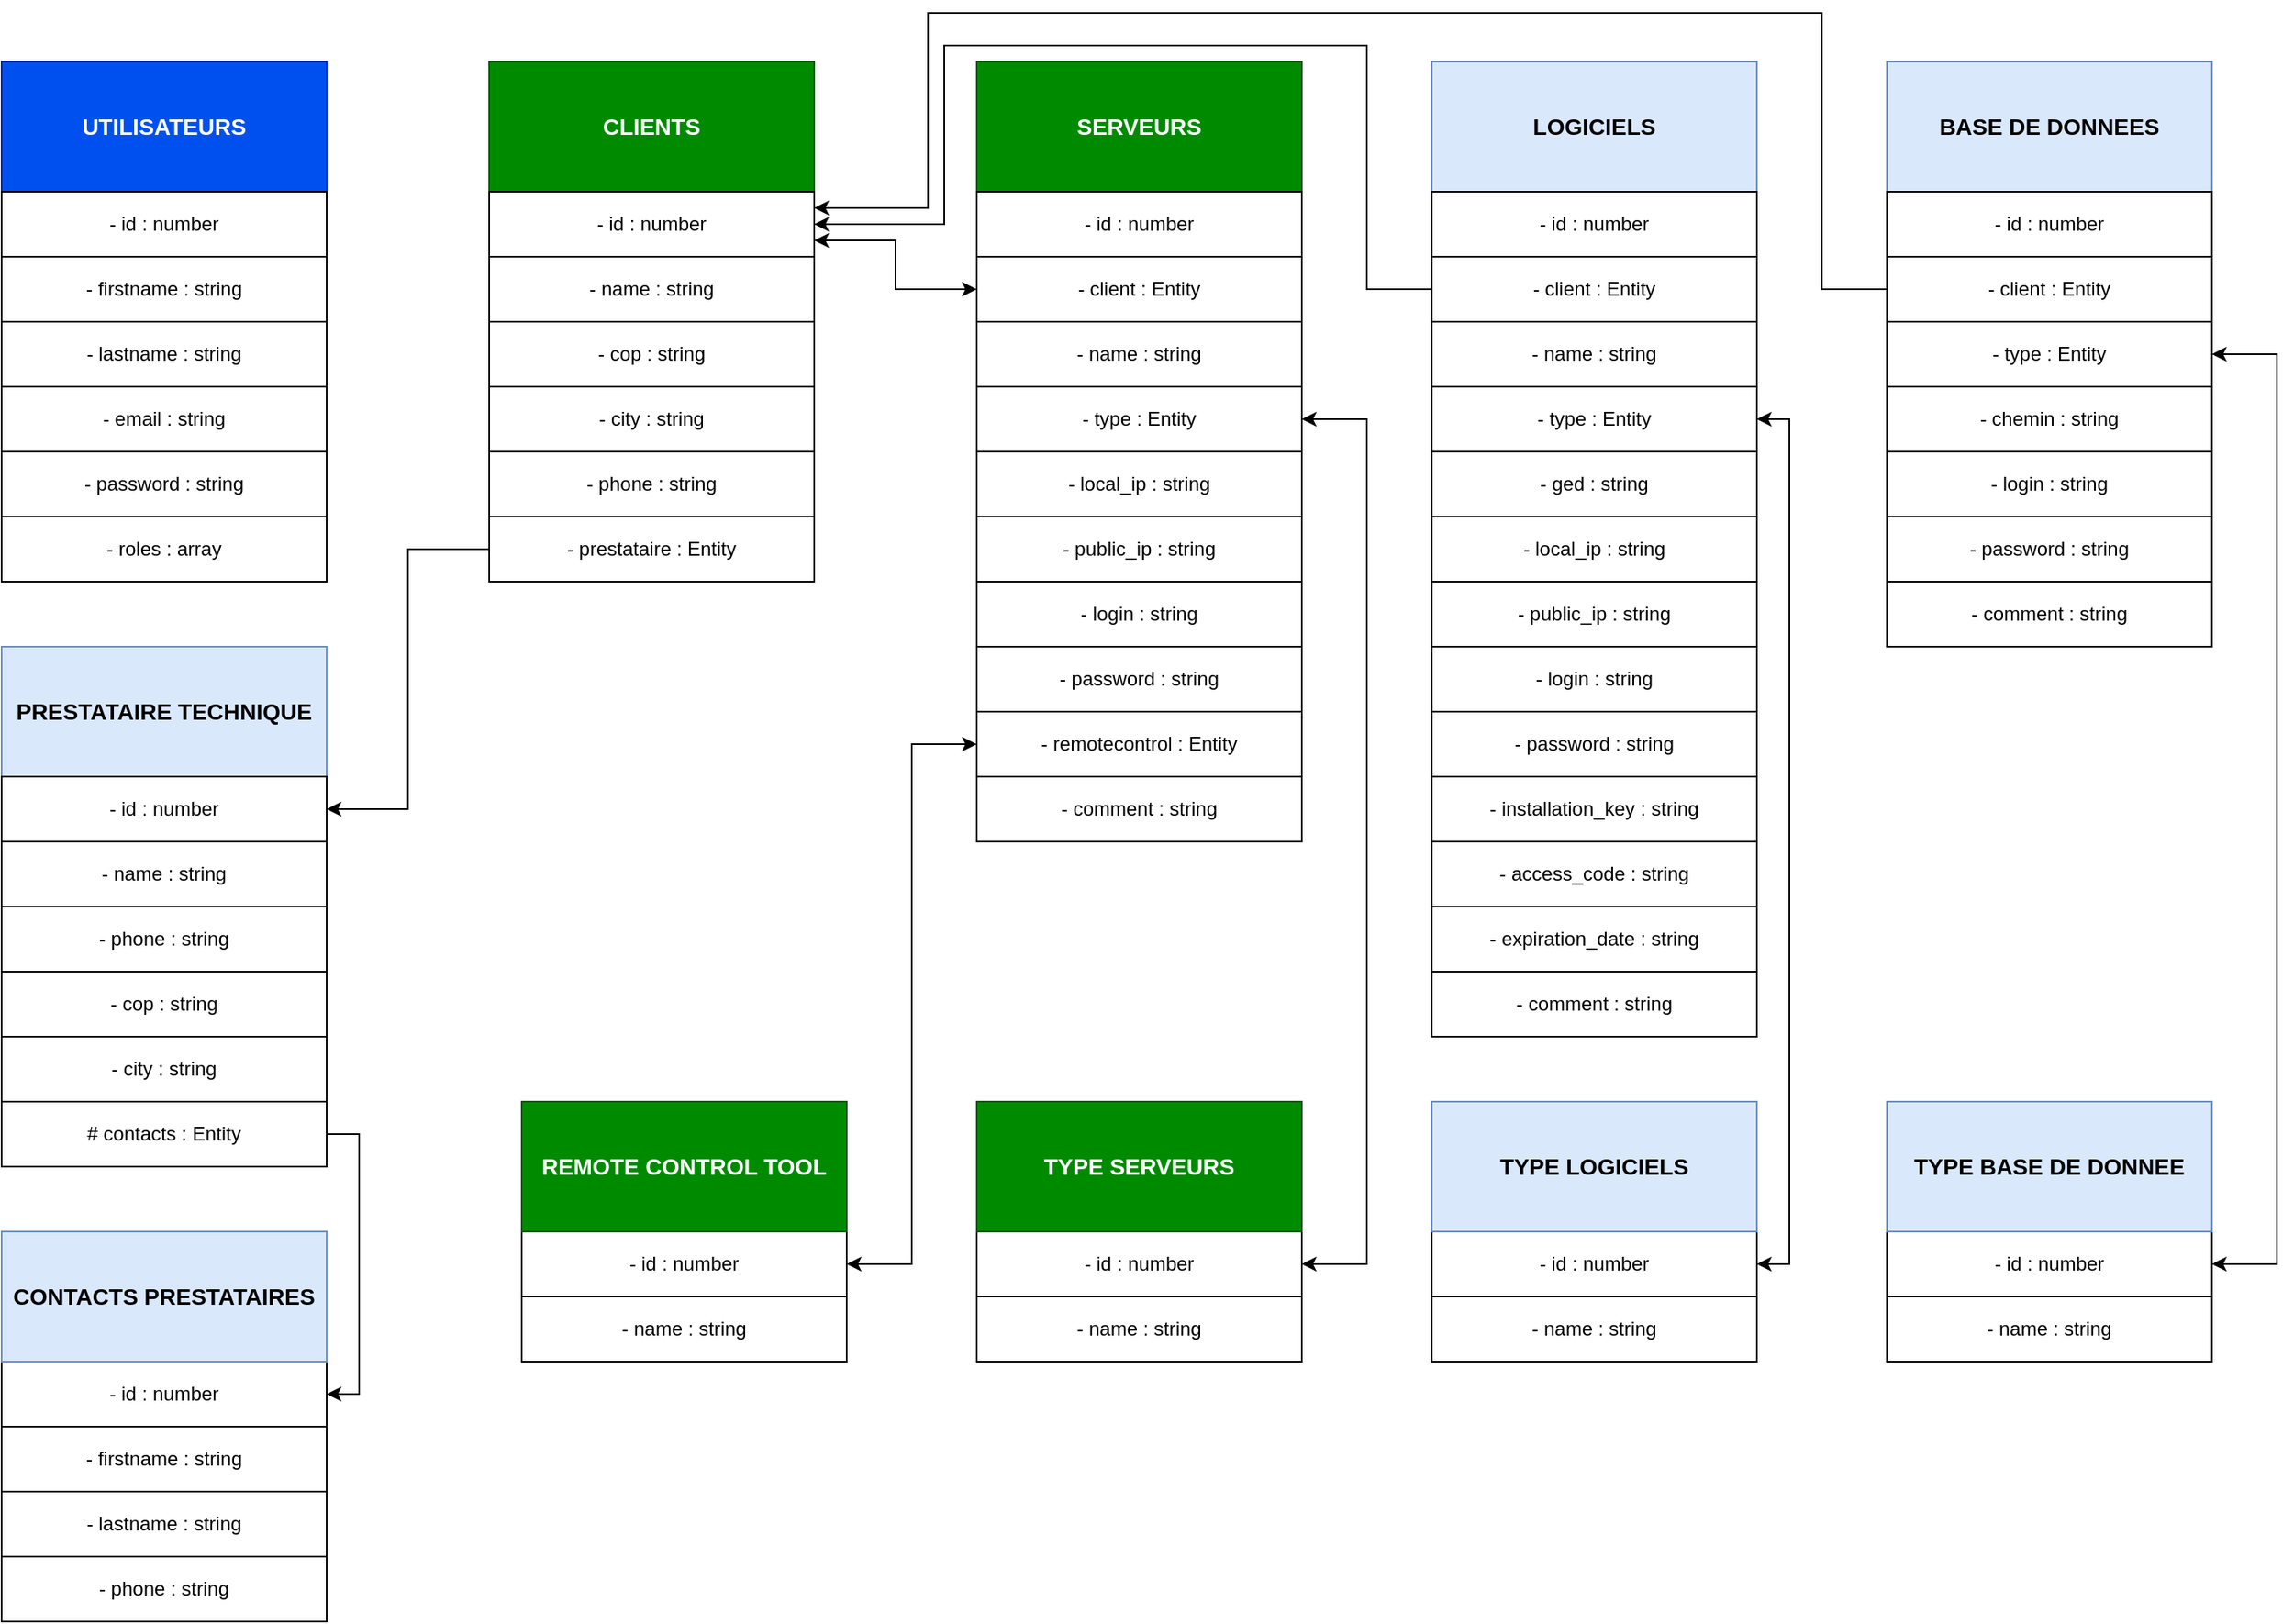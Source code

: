 <mxfile version="26.2.12">
  <diagram name="Page-1" id="4O03OpmthCnD2hJivNvc">
    <mxGraphModel dx="3671" dy="1417" grid="1" gridSize="10" guides="1" tooltips="1" connect="1" arrows="1" fold="1" page="1" pageScale="1" pageWidth="827" pageHeight="1169" math="0" shadow="0">
      <root>
        <mxCell id="0" />
        <mxCell id="1" parent="0" />
        <mxCell id="swY6LhxVSbqpVwVhYZXz-3" value="UTILISATEURS" style="rounded=0;whiteSpace=wrap;html=1;fontStyle=1;fontSize=14;fillColor=#0050ef;fontColor=#ffffff;strokeColor=#001DBC;" parent="1" vertex="1">
          <mxGeometry x="-1600" y="40" width="200" height="80" as="geometry" />
        </mxCell>
        <mxCell id="swY6LhxVSbqpVwVhYZXz-6" value="- id : number" style="rounded=0;whiteSpace=wrap;html=1;" parent="1" vertex="1">
          <mxGeometry x="-1600" y="120" width="200" height="40" as="geometry" />
        </mxCell>
        <mxCell id="swY6LhxVSbqpVwVhYZXz-7" value="- firstname : string" style="rounded=0;whiteSpace=wrap;html=1;" parent="1" vertex="1">
          <mxGeometry x="-1600" y="160" width="200" height="40" as="geometry" />
        </mxCell>
        <mxCell id="swY6LhxVSbqpVwVhYZXz-8" value="- lastname : string" style="rounded=0;whiteSpace=wrap;html=1;" parent="1" vertex="1">
          <mxGeometry x="-1600" y="200" width="200" height="40" as="geometry" />
        </mxCell>
        <mxCell id="swY6LhxVSbqpVwVhYZXz-9" value="- email : string" style="rounded=0;whiteSpace=wrap;html=1;" parent="1" vertex="1">
          <mxGeometry x="-1600" y="240" width="200" height="40" as="geometry" />
        </mxCell>
        <mxCell id="swY6LhxVSbqpVwVhYZXz-10" value="- password : string" style="rounded=0;whiteSpace=wrap;html=1;" parent="1" vertex="1">
          <mxGeometry x="-1600" y="280" width="200" height="40" as="geometry" />
        </mxCell>
        <mxCell id="swY6LhxVSbqpVwVhYZXz-11" value="SERVEURS" style="rounded=0;whiteSpace=wrap;html=1;fillColor=#008a00;strokeColor=#005700;fontStyle=1;fontSize=14;fontColor=#ffffff;" parent="1" vertex="1">
          <mxGeometry x="-1000" y="40" width="200" height="80" as="geometry" />
        </mxCell>
        <mxCell id="swY6LhxVSbqpVwVhYZXz-12" value="- id : number" style="rounded=0;whiteSpace=wrap;html=1;" parent="1" vertex="1">
          <mxGeometry x="-1000" y="120" width="200" height="40" as="geometry" />
        </mxCell>
        <mxCell id="swY6LhxVSbqpVwVhYZXz-13" value="- name : string" style="rounded=0;whiteSpace=wrap;html=1;" parent="1" vertex="1">
          <mxGeometry x="-1000" y="200" width="200" height="40" as="geometry" />
        </mxCell>
        <mxCell id="swY6LhxVSbqpVwVhYZXz-14" value="- type : Entity" style="rounded=0;whiteSpace=wrap;html=1;" parent="1" vertex="1">
          <mxGeometry x="-1000" y="240" width="200" height="40" as="geometry" />
        </mxCell>
        <mxCell id="swY6LhxVSbqpVwVhYZXz-15" value="- local_ip : string" style="rounded=0;whiteSpace=wrap;html=1;" parent="1" vertex="1">
          <mxGeometry x="-1000" y="280" width="200" height="40" as="geometry" />
        </mxCell>
        <mxCell id="swY6LhxVSbqpVwVhYZXz-16" value="- public_ip : string" style="rounded=0;whiteSpace=wrap;html=1;" parent="1" vertex="1">
          <mxGeometry x="-1000" y="320" width="200" height="40" as="geometry" />
        </mxCell>
        <mxCell id="swY6LhxVSbqpVwVhYZXz-24" style="edgeStyle=orthogonalEdgeStyle;rounded=0;orthogonalLoop=1;jettySize=auto;html=1;entryX=1;entryY=0.5;entryDx=0;entryDy=0;strokeColor=default;startArrow=classic;startFill=1;" parent="1" source="swY6LhxVSbqpVwVhYZXz-18" target="swY6LhxVSbqpVwVhYZXz-14" edge="1">
          <mxGeometry relative="1" as="geometry">
            <Array as="points">
              <mxPoint x="-760" y="780" />
              <mxPoint x="-760" y="260" />
            </Array>
          </mxGeometry>
        </mxCell>
        <mxCell id="swY6LhxVSbqpVwVhYZXz-18" value="- id : number" style="rounded=0;whiteSpace=wrap;html=1;" parent="1" vertex="1">
          <mxGeometry x="-1000" y="760" width="200" height="40" as="geometry" />
        </mxCell>
        <mxCell id="swY6LhxVSbqpVwVhYZXz-19" value="- name : string" style="rounded=0;whiteSpace=wrap;html=1;" parent="1" vertex="1">
          <mxGeometry x="-1000" y="800" width="200" height="40" as="geometry" />
        </mxCell>
        <mxCell id="swY6LhxVSbqpVwVhYZXz-23" value="TYPE SERVEURS" style="rounded=0;whiteSpace=wrap;html=1;fillColor=#008a00;strokeColor=#005700;fontStyle=1;fontSize=14;fontColor=#ffffff;" parent="1" vertex="1">
          <mxGeometry x="-1000" y="680" width="200" height="80" as="geometry" />
        </mxCell>
        <mxCell id="swY6LhxVSbqpVwVhYZXz-25" value="- login : string" style="rounded=0;whiteSpace=wrap;html=1;" parent="1" vertex="1">
          <mxGeometry x="-1000" y="360" width="200" height="40" as="geometry" />
        </mxCell>
        <mxCell id="swY6LhxVSbqpVwVhYZXz-26" value="- password : string" style="rounded=0;whiteSpace=wrap;html=1;" parent="1" vertex="1">
          <mxGeometry x="-1000" y="400" width="200" height="40" as="geometry" />
        </mxCell>
        <mxCell id="swY6LhxVSbqpVwVhYZXz-27" value="- remotecontrol : Entity" style="rounded=0;whiteSpace=wrap;html=1;" parent="1" vertex="1">
          <mxGeometry x="-1000" y="440" width="200" height="40" as="geometry" />
        </mxCell>
        <mxCell id="swY6LhxVSbqpVwVhYZXz-31" style="edgeStyle=orthogonalEdgeStyle;rounded=0;orthogonalLoop=1;jettySize=auto;html=1;entryX=0;entryY=0.5;entryDx=0;entryDy=0;startArrow=classic;startFill=1;" parent="1" source="swY6LhxVSbqpVwVhYZXz-28" target="swY6LhxVSbqpVwVhYZXz-27" edge="1">
          <mxGeometry relative="1" as="geometry" />
        </mxCell>
        <mxCell id="swY6LhxVSbqpVwVhYZXz-28" value="- id : number" style="rounded=0;whiteSpace=wrap;html=1;" parent="1" vertex="1">
          <mxGeometry x="-1280" y="760" width="200" height="40" as="geometry" />
        </mxCell>
        <mxCell id="swY6LhxVSbqpVwVhYZXz-29" value="- name : string" style="rounded=0;whiteSpace=wrap;html=1;" parent="1" vertex="1">
          <mxGeometry x="-1280" y="800" width="200" height="40" as="geometry" />
        </mxCell>
        <mxCell id="swY6LhxVSbqpVwVhYZXz-30" value="REMOTE CONTROL TOOL" style="rounded=0;whiteSpace=wrap;html=1;fillColor=#008a00;strokeColor=#005700;fontStyle=1;fontSize=14;fontColor=#ffffff;" parent="1" vertex="1">
          <mxGeometry x="-1280" y="680" width="200" height="80" as="geometry" />
        </mxCell>
        <mxCell id="swY6LhxVSbqpVwVhYZXz-32" value="- comment : string" style="rounded=0;whiteSpace=wrap;html=1;" parent="1" vertex="1">
          <mxGeometry x="-1000" y="480" width="200" height="40" as="geometry" />
        </mxCell>
        <mxCell id="swY6LhxVSbqpVwVhYZXz-33" value="- roles : array" style="rounded=0;whiteSpace=wrap;html=1;" parent="1" vertex="1">
          <mxGeometry x="-1600" y="320" width="200" height="40" as="geometry" />
        </mxCell>
        <mxCell id="swY6LhxVSbqpVwVhYZXz-34" value="LOGICIELS" style="rounded=0;whiteSpace=wrap;html=1;fillColor=#dae8fc;strokeColor=#6c8ebf;fontStyle=1;fontSize=14;" parent="1" vertex="1">
          <mxGeometry x="-720" y="40" width="200" height="80" as="geometry" />
        </mxCell>
        <mxCell id="swY6LhxVSbqpVwVhYZXz-35" value="- id : number" style="rounded=0;whiteSpace=wrap;html=1;" parent="1" vertex="1">
          <mxGeometry x="-720" y="120" width="200" height="40" as="geometry" />
        </mxCell>
        <mxCell id="swY6LhxVSbqpVwVhYZXz-36" value="- name : string" style="rounded=0;whiteSpace=wrap;html=1;" parent="1" vertex="1">
          <mxGeometry x="-720" y="200" width="200" height="40" as="geometry" />
        </mxCell>
        <mxCell id="swY6LhxVSbqpVwVhYZXz-60" style="edgeStyle=orthogonalEdgeStyle;rounded=0;orthogonalLoop=1;jettySize=auto;html=1;entryX=1;entryY=0.5;entryDx=0;entryDy=0;exitX=1;exitY=0.5;exitDx=0;exitDy=0;startArrow=classic;startFill=1;" parent="1" source="swY6LhxVSbqpVwVhYZXz-67" target="swY6LhxVSbqpVwVhYZXz-57" edge="1">
          <mxGeometry relative="1" as="geometry">
            <Array as="points">
              <mxPoint x="-500" y="260" />
              <mxPoint x="-500" y="780" />
            </Array>
          </mxGeometry>
        </mxCell>
        <mxCell id="swY6LhxVSbqpVwVhYZXz-37" value="- ged : string" style="rounded=0;whiteSpace=wrap;html=1;" parent="1" vertex="1">
          <mxGeometry x="-720" y="280" width="200" height="40" as="geometry" />
        </mxCell>
        <mxCell id="swY6LhxVSbqpVwVhYZXz-38" value="- local_ip : string" style="rounded=0;whiteSpace=wrap;html=1;" parent="1" vertex="1">
          <mxGeometry x="-720" y="320" width="200" height="40" as="geometry" />
        </mxCell>
        <mxCell id="swY6LhxVSbqpVwVhYZXz-39" value="- public_ip : string" style="rounded=0;whiteSpace=wrap;html=1;" parent="1" vertex="1">
          <mxGeometry x="-720" y="360" width="200" height="40" as="geometry" />
        </mxCell>
        <mxCell id="swY6LhxVSbqpVwVhYZXz-40" value="- login : string" style="rounded=0;whiteSpace=wrap;html=1;" parent="1" vertex="1">
          <mxGeometry x="-720" y="400" width="200" height="40" as="geometry" />
        </mxCell>
        <mxCell id="swY6LhxVSbqpVwVhYZXz-41" value="- password : string" style="rounded=0;whiteSpace=wrap;html=1;" parent="1" vertex="1">
          <mxGeometry x="-720" y="440" width="200" height="40" as="geometry" />
        </mxCell>
        <mxCell id="swY6LhxVSbqpVwVhYZXz-42" value="- installation_key : string" style="rounded=0;whiteSpace=wrap;html=1;" parent="1" vertex="1">
          <mxGeometry x="-720" y="480" width="200" height="40" as="geometry" />
        </mxCell>
        <mxCell id="swY6LhxVSbqpVwVhYZXz-43" value="- access_code : string" style="rounded=0;whiteSpace=wrap;html=1;" parent="1" vertex="1">
          <mxGeometry x="-720" y="520" width="200" height="40" as="geometry" />
        </mxCell>
        <mxCell id="swY6LhxVSbqpVwVhYZXz-56" style="edgeStyle=orthogonalEdgeStyle;rounded=0;orthogonalLoop=1;jettySize=auto;html=1;startArrow=classic;startFill=1;" parent="1" source="swY6LhxVSbqpVwVhYZXz-44" edge="1">
          <mxGeometry relative="1" as="geometry">
            <mxPoint x="-1100" y="150" as="targetPoint" />
            <Array as="points">
              <mxPoint x="-1050" y="180" />
              <mxPoint x="-1050" y="150" />
              <mxPoint x="-1100" y="150" />
            </Array>
          </mxGeometry>
        </mxCell>
        <mxCell id="swY6LhxVSbqpVwVhYZXz-44" value="- client : Entity" style="rounded=0;whiteSpace=wrap;html=1;" parent="1" vertex="1">
          <mxGeometry x="-1000" y="160" width="200" height="40" as="geometry" />
        </mxCell>
        <mxCell id="swY6LhxVSbqpVwVhYZXz-45" value="CLIENTS" style="rounded=0;whiteSpace=wrap;html=1;fillColor=#008a00;strokeColor=#005700;fontStyle=1;fontSize=14;fontColor=#ffffff;" parent="1" vertex="1">
          <mxGeometry x="-1300" y="40" width="200" height="80" as="geometry" />
        </mxCell>
        <mxCell id="swY6LhxVSbqpVwVhYZXz-46" value="- id : number" style="rounded=0;whiteSpace=wrap;html=1;" parent="1" vertex="1">
          <mxGeometry x="-1300" y="120" width="200" height="40" as="geometry" />
        </mxCell>
        <mxCell id="swY6LhxVSbqpVwVhYZXz-52" value="- name : string" style="rounded=0;whiteSpace=wrap;html=1;" parent="1" vertex="1">
          <mxGeometry x="-1300" y="160" width="200" height="40" as="geometry" />
        </mxCell>
        <mxCell id="swY6LhxVSbqpVwVhYZXz-53" value="- cop : string" style="rounded=0;whiteSpace=wrap;html=1;" parent="1" vertex="1">
          <mxGeometry x="-1300" y="200" width="200" height="40" as="geometry" />
        </mxCell>
        <mxCell id="swY6LhxVSbqpVwVhYZXz-54" value="- city : string" style="rounded=0;whiteSpace=wrap;html=1;" parent="1" vertex="1">
          <mxGeometry x="-1300" y="240" width="200" height="40" as="geometry" />
        </mxCell>
        <mxCell id="swY6LhxVSbqpVwVhYZXz-55" value="- phone : string" style="rounded=0;whiteSpace=wrap;html=1;" parent="1" vertex="1">
          <mxGeometry x="-1300" y="280" width="200" height="40" as="geometry" />
        </mxCell>
        <mxCell id="swY6LhxVSbqpVwVhYZXz-57" value="- id : number" style="rounded=0;whiteSpace=wrap;html=1;" parent="1" vertex="1">
          <mxGeometry x="-720" y="760" width="200" height="40" as="geometry" />
        </mxCell>
        <mxCell id="swY6LhxVSbqpVwVhYZXz-58" value="- name : string" style="rounded=0;whiteSpace=wrap;html=1;" parent="1" vertex="1">
          <mxGeometry x="-720" y="800" width="200" height="40" as="geometry" />
        </mxCell>
        <mxCell id="swY6LhxVSbqpVwVhYZXz-59" value="TYPE LOGICIELS" style="rounded=0;whiteSpace=wrap;html=1;fillColor=#dae8fc;strokeColor=#6c8ebf;fontStyle=1;fontSize=14;" parent="1" vertex="1">
          <mxGeometry x="-720" y="680" width="200" height="80" as="geometry" />
        </mxCell>
        <mxCell id="swY6LhxVSbqpVwVhYZXz-61" value="- expiration_date : string" style="rounded=0;whiteSpace=wrap;html=1;" parent="1" vertex="1">
          <mxGeometry x="-720" y="560" width="200" height="40" as="geometry" />
        </mxCell>
        <mxCell id="swY6LhxVSbqpVwVhYZXz-62" value="- comment : string" style="rounded=0;whiteSpace=wrap;html=1;" parent="1" vertex="1">
          <mxGeometry x="-720" y="600" width="200" height="40" as="geometry" />
        </mxCell>
        <mxCell id="swY6LhxVSbqpVwVhYZXz-63" value="BASE DE DONNEES" style="rounded=0;whiteSpace=wrap;html=1;fillColor=#dae8fc;strokeColor=#6c8ebf;fontStyle=1;fontSize=14;" parent="1" vertex="1">
          <mxGeometry x="-440" y="40" width="200" height="80" as="geometry" />
        </mxCell>
        <mxCell id="swY6LhxVSbqpVwVhYZXz-64" value="- id : number" style="rounded=0;whiteSpace=wrap;html=1;" parent="1" vertex="1">
          <mxGeometry x="-440" y="120" width="200" height="40" as="geometry" />
        </mxCell>
        <mxCell id="swY6LhxVSbqpVwVhYZXz-92" style="edgeStyle=orthogonalEdgeStyle;rounded=0;orthogonalLoop=1;jettySize=auto;html=1;" parent="1" source="swY6LhxVSbqpVwVhYZXz-65" edge="1">
          <mxGeometry relative="1" as="geometry">
            <mxPoint x="-1100" y="130" as="targetPoint" />
            <Array as="points">
              <mxPoint x="-480" y="180" />
              <mxPoint x="-480" y="10" />
              <mxPoint x="-1030" y="10" />
              <mxPoint x="-1030" y="130" />
            </Array>
          </mxGeometry>
        </mxCell>
        <mxCell id="swY6LhxVSbqpVwVhYZXz-65" value="- client : Entity" style="rounded=0;whiteSpace=wrap;html=1;" parent="1" vertex="1">
          <mxGeometry x="-440" y="160" width="200" height="40" as="geometry" />
        </mxCell>
        <mxCell id="swY6LhxVSbqpVwVhYZXz-91" style="edgeStyle=orthogonalEdgeStyle;rounded=0;orthogonalLoop=1;jettySize=auto;html=1;" parent="1" source="swY6LhxVSbqpVwVhYZXz-66" edge="1">
          <mxGeometry relative="1" as="geometry">
            <mxPoint x="-1100" y="140" as="targetPoint" />
            <Array as="points">
              <mxPoint x="-760" y="180" />
              <mxPoint x="-760" y="30" />
              <mxPoint x="-1020" y="30" />
              <mxPoint x="-1020" y="140" />
            </Array>
          </mxGeometry>
        </mxCell>
        <mxCell id="swY6LhxVSbqpVwVhYZXz-66" value="- client : Entity" style="rounded=0;whiteSpace=wrap;html=1;" parent="1" vertex="1">
          <mxGeometry x="-720" y="160" width="200" height="40" as="geometry" />
        </mxCell>
        <mxCell id="swY6LhxVSbqpVwVhYZXz-67" value="- type : Entity" style="rounded=0;whiteSpace=wrap;html=1;" parent="1" vertex="1">
          <mxGeometry x="-720" y="240" width="200" height="40" as="geometry" />
        </mxCell>
        <mxCell id="swY6LhxVSbqpVwVhYZXz-72" style="edgeStyle=orthogonalEdgeStyle;rounded=0;orthogonalLoop=1;jettySize=auto;html=1;entryX=1;entryY=0.5;entryDx=0;entryDy=0;startArrow=classic;startFill=1;" parent="1" source="swY6LhxVSbqpVwVhYZXz-68" target="swY6LhxVSbqpVwVhYZXz-69" edge="1">
          <mxGeometry relative="1" as="geometry">
            <Array as="points">
              <mxPoint x="-200" y="220" />
              <mxPoint x="-200" y="780" />
            </Array>
          </mxGeometry>
        </mxCell>
        <mxCell id="swY6LhxVSbqpVwVhYZXz-68" value="- type : Entity" style="rounded=0;whiteSpace=wrap;html=1;" parent="1" vertex="1">
          <mxGeometry x="-440" y="200" width="200" height="40" as="geometry" />
        </mxCell>
        <mxCell id="swY6LhxVSbqpVwVhYZXz-69" value="- id : number" style="rounded=0;whiteSpace=wrap;html=1;" parent="1" vertex="1">
          <mxGeometry x="-440" y="760" width="200" height="40" as="geometry" />
        </mxCell>
        <mxCell id="swY6LhxVSbqpVwVhYZXz-70" value="- name : string" style="rounded=0;whiteSpace=wrap;html=1;" parent="1" vertex="1">
          <mxGeometry x="-440" y="800" width="200" height="40" as="geometry" />
        </mxCell>
        <mxCell id="swY6LhxVSbqpVwVhYZXz-71" value="TYPE BASE DE DONNEE" style="rounded=0;whiteSpace=wrap;html=1;fillColor=#dae8fc;strokeColor=#6c8ebf;fontStyle=1;fontSize=14;" parent="1" vertex="1">
          <mxGeometry x="-440" y="680" width="200" height="80" as="geometry" />
        </mxCell>
        <mxCell id="swY6LhxVSbqpVwVhYZXz-73" value="- chemin : string" style="rounded=0;whiteSpace=wrap;html=1;" parent="1" vertex="1">
          <mxGeometry x="-440" y="240" width="200" height="40" as="geometry" />
        </mxCell>
        <mxCell id="swY6LhxVSbqpVwVhYZXz-74" value="- login : string" style="rounded=0;whiteSpace=wrap;html=1;" parent="1" vertex="1">
          <mxGeometry x="-440" y="280" width="200" height="40" as="geometry" />
        </mxCell>
        <mxCell id="swY6LhxVSbqpVwVhYZXz-75" value="- password : string" style="rounded=0;whiteSpace=wrap;html=1;" parent="1" vertex="1">
          <mxGeometry x="-440" y="320" width="200" height="40" as="geometry" />
        </mxCell>
        <mxCell id="swY6LhxVSbqpVwVhYZXz-76" value="- comment : string" style="rounded=0;whiteSpace=wrap;html=1;" parent="1" vertex="1">
          <mxGeometry x="-440" y="360" width="200" height="40" as="geometry" />
        </mxCell>
        <mxCell id="swY6LhxVSbqpVwVhYZXz-77" value="PRESTATAIRE TECHNIQUE" style="rounded=0;whiteSpace=wrap;html=1;fillColor=#dae8fc;strokeColor=#6c8ebf;fontStyle=1;fontSize=14;" parent="1" vertex="1">
          <mxGeometry x="-1600" y="400" width="200" height="80" as="geometry" />
        </mxCell>
        <mxCell id="swY6LhxVSbqpVwVhYZXz-78" value="- id : number" style="rounded=0;whiteSpace=wrap;html=1;" parent="1" vertex="1">
          <mxGeometry x="-1600" y="480" width="200" height="40" as="geometry" />
        </mxCell>
        <mxCell id="swY6LhxVSbqpVwVhYZXz-79" value="- name : string" style="rounded=0;whiteSpace=wrap;html=1;" parent="1" vertex="1">
          <mxGeometry x="-1600" y="520" width="200" height="40" as="geometry" />
        </mxCell>
        <mxCell id="swY6LhxVSbqpVwVhYZXz-80" value="- phone : string" style="rounded=0;whiteSpace=wrap;html=1;" parent="1" vertex="1">
          <mxGeometry x="-1600" y="560" width="200" height="40" as="geometry" />
        </mxCell>
        <mxCell id="swY6LhxVSbqpVwVhYZXz-81" value="- cop : string" style="rounded=0;whiteSpace=wrap;html=1;" parent="1" vertex="1">
          <mxGeometry x="-1600" y="600" width="200" height="40" as="geometry" />
        </mxCell>
        <mxCell id="swY6LhxVSbqpVwVhYZXz-82" value="- city : string" style="rounded=0;whiteSpace=wrap;html=1;" parent="1" vertex="1">
          <mxGeometry x="-1600" y="640" width="200" height="40" as="geometry" />
        </mxCell>
        <mxCell id="swY6LhxVSbqpVwVhYZXz-89" style="edgeStyle=orthogonalEdgeStyle;rounded=0;orthogonalLoop=1;jettySize=auto;html=1;entryX=1;entryY=0.5;entryDx=0;entryDy=0;" parent="1" source="swY6LhxVSbqpVwVhYZXz-83" target="swY6LhxVSbqpVwVhYZXz-84" edge="1">
          <mxGeometry relative="1" as="geometry">
            <Array as="points">
              <mxPoint x="-1380" y="700" />
              <mxPoint x="-1380" y="860" />
            </Array>
          </mxGeometry>
        </mxCell>
        <mxCell id="swY6LhxVSbqpVwVhYZXz-83" value="# contacts : Entity" style="rounded=0;whiteSpace=wrap;html=1;" parent="1" vertex="1">
          <mxGeometry x="-1600" y="680" width="200" height="40" as="geometry" />
        </mxCell>
        <mxCell id="swY6LhxVSbqpVwVhYZXz-84" value="- id : number" style="rounded=0;whiteSpace=wrap;html=1;" parent="1" vertex="1">
          <mxGeometry x="-1600" y="840" width="200" height="40" as="geometry" />
        </mxCell>
        <mxCell id="swY6LhxVSbqpVwVhYZXz-85" value="- firstname : string" style="rounded=0;whiteSpace=wrap;html=1;" parent="1" vertex="1">
          <mxGeometry x="-1600" y="880" width="200" height="40" as="geometry" />
        </mxCell>
        <mxCell id="swY6LhxVSbqpVwVhYZXz-86" value="CONTACTS PRESTATAIRES" style="rounded=0;whiteSpace=wrap;html=1;fillColor=#dae8fc;strokeColor=#6c8ebf;fontStyle=1;fontSize=14;" parent="1" vertex="1">
          <mxGeometry x="-1600" y="760" width="200" height="80" as="geometry" />
        </mxCell>
        <mxCell id="swY6LhxVSbqpVwVhYZXz-87" value="- lastname : string" style="rounded=0;whiteSpace=wrap;html=1;" parent="1" vertex="1">
          <mxGeometry x="-1600" y="920" width="200" height="40" as="geometry" />
        </mxCell>
        <mxCell id="swY6LhxVSbqpVwVhYZXz-88" value="- phone : string" style="rounded=0;whiteSpace=wrap;html=1;" parent="1" vertex="1">
          <mxGeometry x="-1600" y="960" width="200" height="40" as="geometry" />
        </mxCell>
        <mxCell id="swY6LhxVSbqpVwVhYZXz-94" style="edgeStyle=orthogonalEdgeStyle;rounded=0;orthogonalLoop=1;jettySize=auto;html=1;entryX=1;entryY=0.5;entryDx=0;entryDy=0;" parent="1" source="swY6LhxVSbqpVwVhYZXz-93" target="swY6LhxVSbqpVwVhYZXz-78" edge="1">
          <mxGeometry relative="1" as="geometry" />
        </mxCell>
        <mxCell id="swY6LhxVSbqpVwVhYZXz-93" value="- prestataire : Entity" style="rounded=0;whiteSpace=wrap;html=1;" parent="1" vertex="1">
          <mxGeometry x="-1300" y="320" width="200" height="40" as="geometry" />
        </mxCell>
      </root>
    </mxGraphModel>
  </diagram>
</mxfile>
